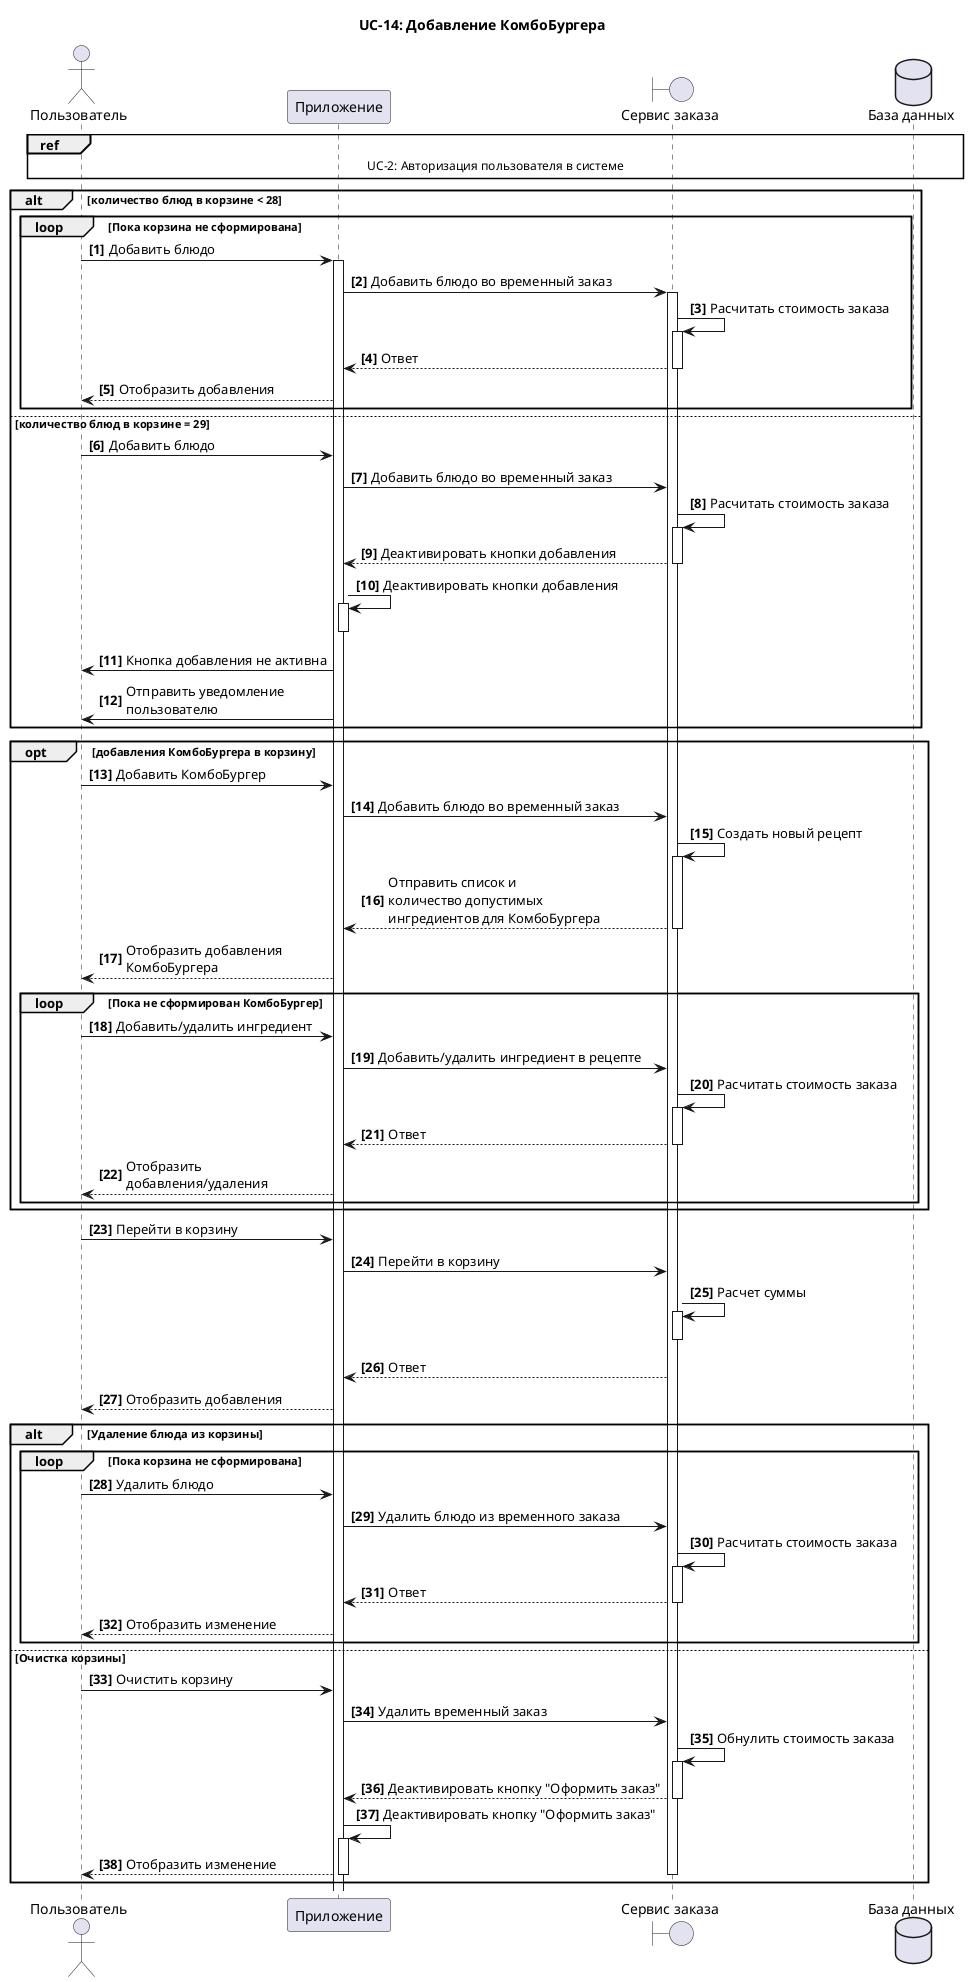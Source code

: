 @startuml
title UC-14: Добавление КомбоБургера
actor "Пользователь" as U 
participant  "Приложение" as A 
boundary "Сервис заказа" as S
dataBase "База данных" as DB 
autonumber "<b>[0]"  

ref over U,A,S,DB
UC-2: Авторизация пользователя в системе
end ref

alt количество блюд в корзине < 28
loop Пока корзина не сформирована 
U->A++: Добавить блюдо 
A->S++: Добавить блюдо во временный заказ
S->S++: Расчитать стоимость заказа
S-->A--:Ответ
A-->U: Отобразить добавления
end
else количество блюд в корзине = 29
U->A: Добавить блюдо 
A->S: Добавить блюдо во временный заказ
S->S++: Расчитать стоимость заказа
S-->A:Деактивировать кнопки добавления
S--
A->A++: Деактивировать кнопки добавления
A--
A->U: Кнопка добавления не активна
A->U: Отправить уведомление \nпользователю
end

opt добавления КомбоБургера в корзину
U->A: Добавить КомбоБургер 
A->S: Добавить блюдо во временный заказ
S->S++: Создать новый рецепт
S-->A--:Отправить список и \nколичество допустимых \nингредиентов для КомбоБургера  
A-->U: Отобразить добавления \nКомбоБургера

loop Пока не сформирован КомбоБургер 
U->A: Добавить/удалить ингредиент 
A->S: Добавить/удалить ингредиент в рецепте
S->S++: Расчитать стоимость заказа
S-->A--:Ответ
A-->U: Отобразить \nдобавления/удаления
end
end

U->A: Перейти в корзину 
A->S: Перейти в корзину
S->S++: Расчет суммы 
S--
S-->A:Ответ
A-->U: Отобразить добавления
alt Удаление блюда из корзины
loop Пока корзина не сформирована 
U->A: Удалить блюдо 
A->S: Удалить блюдо из временного заказа
S->S++: Расчитать стоимость заказа
S-->A--:Ответ
A-->U: Отобразить изменение
end
else  Очистка корзины
U->A: Очистить корзину 
A->S: Удалить временный заказ
S->S++: Обнулить стоимость заказа
S-->A--: Деактивировать кнопку "Оформить заказ"
A->A++: Деактивировать кнопку "Оформить заказ"
A-->U: Отобразить изменение
A--
S--
end

@enduml
